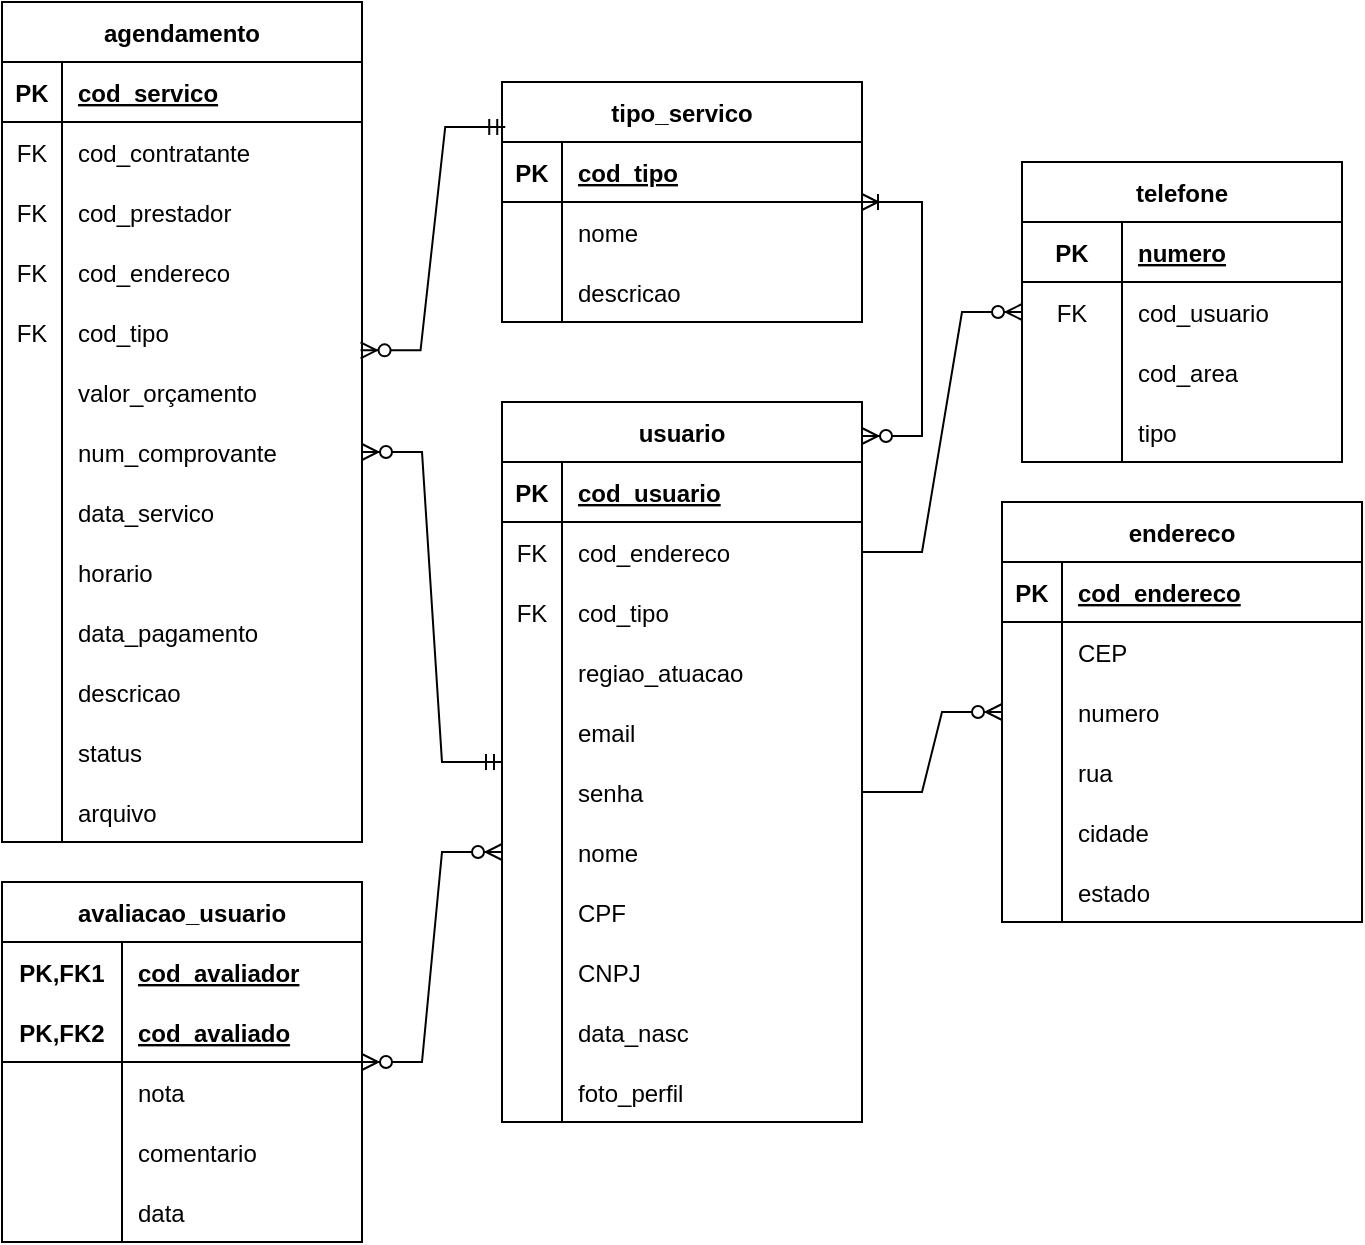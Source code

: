 <mxfile version="18.0.0" type="device"><diagram id="b1sKheOsUd1lOZ2wM0m6" name="Page-1"><mxGraphModel dx="1381" dy="756" grid="1" gridSize="10" guides="1" tooltips="1" connect="1" arrows="1" fold="1" page="1" pageScale="1" pageWidth="827" pageHeight="1169" math="0" shadow="0"><root><mxCell id="0"/><mxCell id="1" parent="0"/><mxCell id="pniWSD-3qMrDyCypkLPD-97" value="usuario" style="shape=table;startSize=30;container=1;collapsible=1;childLayout=tableLayout;fixedRows=1;rowLines=0;fontStyle=1;align=center;resizeLast=1;" parent="1" vertex="1"><mxGeometry x="290" y="280" width="180" height="360" as="geometry"/></mxCell><mxCell id="pniWSD-3qMrDyCypkLPD-98" value="" style="shape=tableRow;horizontal=0;startSize=0;swimlaneHead=0;swimlaneBody=0;fillColor=none;collapsible=0;dropTarget=0;points=[[0,0.5],[1,0.5]];portConstraint=eastwest;top=0;left=0;right=0;bottom=1;" parent="pniWSD-3qMrDyCypkLPD-97" vertex="1"><mxGeometry y="30" width="180" height="30" as="geometry"/></mxCell><mxCell id="pniWSD-3qMrDyCypkLPD-99" value="PK" style="shape=partialRectangle;connectable=0;fillColor=none;top=0;left=0;bottom=0;right=0;fontStyle=1;overflow=hidden;" parent="pniWSD-3qMrDyCypkLPD-98" vertex="1"><mxGeometry width="30" height="30" as="geometry"><mxRectangle width="30" height="30" as="alternateBounds"/></mxGeometry></mxCell><mxCell id="pniWSD-3qMrDyCypkLPD-100" value="cod_usuario" style="shape=partialRectangle;connectable=0;fillColor=none;top=0;left=0;bottom=0;right=0;align=left;spacingLeft=6;fontStyle=5;overflow=hidden;" parent="pniWSD-3qMrDyCypkLPD-98" vertex="1"><mxGeometry x="30" width="150" height="30" as="geometry"><mxRectangle width="150" height="30" as="alternateBounds"/></mxGeometry></mxCell><mxCell id="-JTJqXgcD60b8W5LfD1--35" value="" style="shape=tableRow;horizontal=0;startSize=0;swimlaneHead=0;swimlaneBody=0;fillColor=none;collapsible=0;dropTarget=0;points=[[0,0.5],[1,0.5]];portConstraint=eastwest;top=0;left=0;right=0;bottom=0;" parent="pniWSD-3qMrDyCypkLPD-97" vertex="1"><mxGeometry y="60" width="180" height="30" as="geometry"/></mxCell><mxCell id="-JTJqXgcD60b8W5LfD1--36" value="FK" style="shape=partialRectangle;connectable=0;fillColor=none;top=0;left=0;bottom=0;right=0;editable=1;overflow=hidden;" parent="-JTJqXgcD60b8W5LfD1--35" vertex="1"><mxGeometry width="30" height="30" as="geometry"><mxRectangle width="30" height="30" as="alternateBounds"/></mxGeometry></mxCell><mxCell id="-JTJqXgcD60b8W5LfD1--37" value="cod_endereco" style="shape=partialRectangle;connectable=0;fillColor=none;top=0;left=0;bottom=0;right=0;align=left;spacingLeft=6;overflow=hidden;" parent="-JTJqXgcD60b8W5LfD1--35" vertex="1"><mxGeometry x="30" width="150" height="30" as="geometry"><mxRectangle width="150" height="30" as="alternateBounds"/></mxGeometry></mxCell><mxCell id="IehGaFI98dNFQbprOIty-49" value="" style="shape=tableRow;horizontal=0;startSize=0;swimlaneHead=0;swimlaneBody=0;fillColor=none;collapsible=0;dropTarget=0;points=[[0,0.5],[1,0.5]];portConstraint=eastwest;top=0;left=0;right=0;bottom=0;" parent="pniWSD-3qMrDyCypkLPD-97" vertex="1"><mxGeometry y="90" width="180" height="30" as="geometry"/></mxCell><mxCell id="IehGaFI98dNFQbprOIty-50" value="FK" style="shape=partialRectangle;connectable=0;fillColor=none;top=0;left=0;bottom=0;right=0;editable=1;overflow=hidden;" parent="IehGaFI98dNFQbprOIty-49" vertex="1"><mxGeometry width="30" height="30" as="geometry"><mxRectangle width="30" height="30" as="alternateBounds"/></mxGeometry></mxCell><mxCell id="IehGaFI98dNFQbprOIty-51" value="cod_tipo" style="shape=partialRectangle;connectable=0;fillColor=none;top=0;left=0;bottom=0;right=0;align=left;spacingLeft=6;overflow=hidden;" parent="IehGaFI98dNFQbprOIty-49" vertex="1"><mxGeometry x="30" width="150" height="30" as="geometry"><mxRectangle width="150" height="30" as="alternateBounds"/></mxGeometry></mxCell><mxCell id="pniWSD-3qMrDyCypkLPD-101" value="" style="shape=tableRow;horizontal=0;startSize=0;swimlaneHead=0;swimlaneBody=0;fillColor=none;collapsible=0;dropTarget=0;points=[[0,0.5],[1,0.5]];portConstraint=eastwest;top=0;left=0;right=0;bottom=0;" parent="pniWSD-3qMrDyCypkLPD-97" vertex="1"><mxGeometry y="120" width="180" height="30" as="geometry"/></mxCell><mxCell id="pniWSD-3qMrDyCypkLPD-102" value="" style="shape=partialRectangle;connectable=0;fillColor=none;top=0;left=0;bottom=0;right=0;editable=1;overflow=hidden;" parent="pniWSD-3qMrDyCypkLPD-101" vertex="1"><mxGeometry width="30" height="30" as="geometry"><mxRectangle width="30" height="30" as="alternateBounds"/></mxGeometry></mxCell><mxCell id="pniWSD-3qMrDyCypkLPD-103" value="regiao_atuacao" style="shape=partialRectangle;connectable=0;fillColor=none;top=0;left=0;bottom=0;right=0;align=left;spacingLeft=6;overflow=hidden;" parent="pniWSD-3qMrDyCypkLPD-101" vertex="1"><mxGeometry x="30" width="150" height="30" as="geometry"><mxRectangle width="150" height="30" as="alternateBounds"/></mxGeometry></mxCell><mxCell id="pniWSD-3qMrDyCypkLPD-104" value="" style="shape=tableRow;horizontal=0;startSize=0;swimlaneHead=0;swimlaneBody=0;fillColor=none;collapsible=0;dropTarget=0;points=[[0,0.5],[1,0.5]];portConstraint=eastwest;top=0;left=0;right=0;bottom=0;" parent="pniWSD-3qMrDyCypkLPD-97" vertex="1"><mxGeometry y="150" width="180" height="30" as="geometry"/></mxCell><mxCell id="pniWSD-3qMrDyCypkLPD-105" value="" style="shape=partialRectangle;connectable=0;fillColor=none;top=0;left=0;bottom=0;right=0;editable=1;overflow=hidden;" parent="pniWSD-3qMrDyCypkLPD-104" vertex="1"><mxGeometry width="30" height="30" as="geometry"><mxRectangle width="30" height="30" as="alternateBounds"/></mxGeometry></mxCell><mxCell id="pniWSD-3qMrDyCypkLPD-106" value="email" style="shape=partialRectangle;connectable=0;fillColor=none;top=0;left=0;bottom=0;right=0;align=left;spacingLeft=6;overflow=hidden;" parent="pniWSD-3qMrDyCypkLPD-104" vertex="1"><mxGeometry x="30" width="150" height="30" as="geometry"><mxRectangle width="150" height="30" as="alternateBounds"/></mxGeometry></mxCell><mxCell id="pniWSD-3qMrDyCypkLPD-107" value="" style="shape=tableRow;horizontal=0;startSize=0;swimlaneHead=0;swimlaneBody=0;fillColor=none;collapsible=0;dropTarget=0;points=[[0,0.5],[1,0.5]];portConstraint=eastwest;top=0;left=0;right=0;bottom=0;" parent="pniWSD-3qMrDyCypkLPD-97" vertex="1"><mxGeometry y="180" width="180" height="30" as="geometry"/></mxCell><mxCell id="pniWSD-3qMrDyCypkLPD-108" value="" style="shape=partialRectangle;connectable=0;fillColor=none;top=0;left=0;bottom=0;right=0;editable=1;overflow=hidden;" parent="pniWSD-3qMrDyCypkLPD-107" vertex="1"><mxGeometry width="30" height="30" as="geometry"><mxRectangle width="30" height="30" as="alternateBounds"/></mxGeometry></mxCell><mxCell id="pniWSD-3qMrDyCypkLPD-109" value="senha" style="shape=partialRectangle;connectable=0;fillColor=none;top=0;left=0;bottom=0;right=0;align=left;spacingLeft=6;overflow=hidden;" parent="pniWSD-3qMrDyCypkLPD-107" vertex="1"><mxGeometry x="30" width="150" height="30" as="geometry"><mxRectangle width="150" height="30" as="alternateBounds"/></mxGeometry></mxCell><mxCell id="-JTJqXgcD60b8W5LfD1--13" value="" style="shape=tableRow;horizontal=0;startSize=0;swimlaneHead=0;swimlaneBody=0;fillColor=none;collapsible=0;dropTarget=0;points=[[0,0.5],[1,0.5]];portConstraint=eastwest;top=0;left=0;right=0;bottom=0;" parent="pniWSD-3qMrDyCypkLPD-97" vertex="1"><mxGeometry y="210" width="180" height="30" as="geometry"/></mxCell><mxCell id="-JTJqXgcD60b8W5LfD1--14" value="" style="shape=partialRectangle;connectable=0;fillColor=none;top=0;left=0;bottom=0;right=0;editable=1;overflow=hidden;" parent="-JTJqXgcD60b8W5LfD1--13" vertex="1"><mxGeometry width="30" height="30" as="geometry"><mxRectangle width="30" height="30" as="alternateBounds"/></mxGeometry></mxCell><mxCell id="-JTJqXgcD60b8W5LfD1--15" value="nome" style="shape=partialRectangle;connectable=0;fillColor=none;top=0;left=0;bottom=0;right=0;align=left;spacingLeft=6;overflow=hidden;" parent="-JTJqXgcD60b8W5LfD1--13" vertex="1"><mxGeometry x="30" width="150" height="30" as="geometry"><mxRectangle width="150" height="30" as="alternateBounds"/></mxGeometry></mxCell><mxCell id="-JTJqXgcD60b8W5LfD1--76" value="" style="shape=tableRow;horizontal=0;startSize=0;swimlaneHead=0;swimlaneBody=0;fillColor=none;collapsible=0;dropTarget=0;points=[[0,0.5],[1,0.5]];portConstraint=eastwest;top=0;left=0;right=0;bottom=0;" parent="pniWSD-3qMrDyCypkLPD-97" vertex="1"><mxGeometry y="240" width="180" height="30" as="geometry"/></mxCell><mxCell id="-JTJqXgcD60b8W5LfD1--77" value="" style="shape=partialRectangle;connectable=0;fillColor=none;top=0;left=0;bottom=0;right=0;editable=1;overflow=hidden;" parent="-JTJqXgcD60b8W5LfD1--76" vertex="1"><mxGeometry width="30" height="30" as="geometry"><mxRectangle width="30" height="30" as="alternateBounds"/></mxGeometry></mxCell><mxCell id="-JTJqXgcD60b8W5LfD1--78" value="CPF" style="shape=partialRectangle;connectable=0;fillColor=none;top=0;left=0;bottom=0;right=0;align=left;spacingLeft=6;overflow=hidden;" parent="-JTJqXgcD60b8W5LfD1--76" vertex="1"><mxGeometry x="30" width="150" height="30" as="geometry"><mxRectangle width="150" height="30" as="alternateBounds"/></mxGeometry></mxCell><mxCell id="-JTJqXgcD60b8W5LfD1--79" value="" style="shape=tableRow;horizontal=0;startSize=0;swimlaneHead=0;swimlaneBody=0;fillColor=none;collapsible=0;dropTarget=0;points=[[0,0.5],[1,0.5]];portConstraint=eastwest;top=0;left=0;right=0;bottom=0;" parent="pniWSD-3qMrDyCypkLPD-97" vertex="1"><mxGeometry y="270" width="180" height="30" as="geometry"/></mxCell><mxCell id="-JTJqXgcD60b8W5LfD1--80" value="" style="shape=partialRectangle;connectable=0;fillColor=none;top=0;left=0;bottom=0;right=0;editable=1;overflow=hidden;" parent="-JTJqXgcD60b8W5LfD1--79" vertex="1"><mxGeometry width="30" height="30" as="geometry"><mxRectangle width="30" height="30" as="alternateBounds"/></mxGeometry></mxCell><mxCell id="-JTJqXgcD60b8W5LfD1--81" value="CNPJ" style="shape=partialRectangle;connectable=0;fillColor=none;top=0;left=0;bottom=0;right=0;align=left;spacingLeft=6;overflow=hidden;" parent="-JTJqXgcD60b8W5LfD1--79" vertex="1"><mxGeometry x="30" width="150" height="30" as="geometry"><mxRectangle width="150" height="30" as="alternateBounds"/></mxGeometry></mxCell><mxCell id="-JTJqXgcD60b8W5LfD1--82" value="" style="shape=tableRow;horizontal=0;startSize=0;swimlaneHead=0;swimlaneBody=0;fillColor=none;collapsible=0;dropTarget=0;points=[[0,0.5],[1,0.5]];portConstraint=eastwest;top=0;left=0;right=0;bottom=0;" parent="pniWSD-3qMrDyCypkLPD-97" vertex="1"><mxGeometry y="300" width="180" height="30" as="geometry"/></mxCell><mxCell id="-JTJqXgcD60b8W5LfD1--83" value="" style="shape=partialRectangle;connectable=0;fillColor=none;top=0;left=0;bottom=0;right=0;editable=1;overflow=hidden;" parent="-JTJqXgcD60b8W5LfD1--82" vertex="1"><mxGeometry width="30" height="30" as="geometry"><mxRectangle width="30" height="30" as="alternateBounds"/></mxGeometry></mxCell><mxCell id="-JTJqXgcD60b8W5LfD1--84" value="data_nasc" style="shape=partialRectangle;connectable=0;fillColor=none;top=0;left=0;bottom=0;right=0;align=left;spacingLeft=6;overflow=hidden;" parent="-JTJqXgcD60b8W5LfD1--82" vertex="1"><mxGeometry x="30" width="150" height="30" as="geometry"><mxRectangle width="150" height="30" as="alternateBounds"/></mxGeometry></mxCell><mxCell id="y5izGC88ZpotwumgVLhw-1" value="" style="shape=tableRow;horizontal=0;startSize=0;swimlaneHead=0;swimlaneBody=0;fillColor=none;collapsible=0;dropTarget=0;points=[[0,0.5],[1,0.5]];portConstraint=eastwest;top=0;left=0;right=0;bottom=0;" vertex="1" parent="pniWSD-3qMrDyCypkLPD-97"><mxGeometry y="330" width="180" height="30" as="geometry"/></mxCell><mxCell id="y5izGC88ZpotwumgVLhw-2" value="" style="shape=partialRectangle;connectable=0;fillColor=none;top=0;left=0;bottom=0;right=0;editable=1;overflow=hidden;" vertex="1" parent="y5izGC88ZpotwumgVLhw-1"><mxGeometry width="30" height="30" as="geometry"><mxRectangle width="30" height="30" as="alternateBounds"/></mxGeometry></mxCell><mxCell id="y5izGC88ZpotwumgVLhw-3" value="foto_perfil" style="shape=partialRectangle;connectable=0;fillColor=none;top=0;left=0;bottom=0;right=0;align=left;spacingLeft=6;overflow=hidden;" vertex="1" parent="y5izGC88ZpotwumgVLhw-1"><mxGeometry x="30" width="150" height="30" as="geometry"><mxRectangle width="150" height="30" as="alternateBounds"/></mxGeometry></mxCell><mxCell id="pniWSD-3qMrDyCypkLPD-111" value="endereco" style="shape=table;startSize=30;container=1;collapsible=1;childLayout=tableLayout;fixedRows=1;rowLines=0;fontStyle=1;align=center;resizeLast=1;" parent="1" vertex="1"><mxGeometry x="540" y="330" width="180" height="210" as="geometry"><mxRectangle x="280" y="160" width="130" height="30" as="alternateBounds"/></mxGeometry></mxCell><mxCell id="pniWSD-3qMrDyCypkLPD-112" value="" style="shape=tableRow;horizontal=0;startSize=0;swimlaneHead=0;swimlaneBody=0;fillColor=none;collapsible=0;dropTarget=0;points=[[0,0.5],[1,0.5]];portConstraint=eastwest;top=0;left=0;right=0;bottom=1;" parent="pniWSD-3qMrDyCypkLPD-111" vertex="1"><mxGeometry y="30" width="180" height="30" as="geometry"/></mxCell><mxCell id="pniWSD-3qMrDyCypkLPD-113" value="PK" style="shape=partialRectangle;connectable=0;fillColor=none;top=0;left=0;bottom=0;right=0;fontStyle=1;overflow=hidden;" parent="pniWSD-3qMrDyCypkLPD-112" vertex="1"><mxGeometry width="30" height="30" as="geometry"><mxRectangle width="30" height="30" as="alternateBounds"/></mxGeometry></mxCell><mxCell id="pniWSD-3qMrDyCypkLPD-114" value="cod_endereco" style="shape=partialRectangle;connectable=0;fillColor=none;top=0;left=0;bottom=0;right=0;align=left;spacingLeft=6;fontStyle=5;overflow=hidden;" parent="pniWSD-3qMrDyCypkLPD-112" vertex="1"><mxGeometry x="30" width="150" height="30" as="geometry"><mxRectangle width="150" height="30" as="alternateBounds"/></mxGeometry></mxCell><mxCell id="pniWSD-3qMrDyCypkLPD-115" value="" style="shape=tableRow;horizontal=0;startSize=0;swimlaneHead=0;swimlaneBody=0;fillColor=none;collapsible=0;dropTarget=0;points=[[0,0.5],[1,0.5]];portConstraint=eastwest;top=0;left=0;right=0;bottom=0;" parent="pniWSD-3qMrDyCypkLPD-111" vertex="1"><mxGeometry y="60" width="180" height="30" as="geometry"/></mxCell><mxCell id="pniWSD-3qMrDyCypkLPD-116" value="" style="shape=partialRectangle;connectable=0;fillColor=none;top=0;left=0;bottom=0;right=0;editable=1;overflow=hidden;" parent="pniWSD-3qMrDyCypkLPD-115" vertex="1"><mxGeometry width="30" height="30" as="geometry"><mxRectangle width="30" height="30" as="alternateBounds"/></mxGeometry></mxCell><mxCell id="pniWSD-3qMrDyCypkLPD-117" value="CEP" style="shape=partialRectangle;connectable=0;fillColor=none;top=0;left=0;bottom=0;right=0;align=left;spacingLeft=6;overflow=hidden;" parent="pniWSD-3qMrDyCypkLPD-115" vertex="1"><mxGeometry x="30" width="150" height="30" as="geometry"><mxRectangle width="150" height="30" as="alternateBounds"/></mxGeometry></mxCell><mxCell id="pniWSD-3qMrDyCypkLPD-118" value="" style="shape=tableRow;horizontal=0;startSize=0;swimlaneHead=0;swimlaneBody=0;fillColor=none;collapsible=0;dropTarget=0;points=[[0,0.5],[1,0.5]];portConstraint=eastwest;top=0;left=0;right=0;bottom=0;" parent="pniWSD-3qMrDyCypkLPD-111" vertex="1"><mxGeometry y="90" width="180" height="30" as="geometry"/></mxCell><mxCell id="pniWSD-3qMrDyCypkLPD-119" value="" style="shape=partialRectangle;connectable=0;fillColor=none;top=0;left=0;bottom=0;right=0;editable=1;overflow=hidden;" parent="pniWSD-3qMrDyCypkLPD-118" vertex="1"><mxGeometry width="30" height="30" as="geometry"><mxRectangle width="30" height="30" as="alternateBounds"/></mxGeometry></mxCell><mxCell id="pniWSD-3qMrDyCypkLPD-120" value="numero" style="shape=partialRectangle;connectable=0;fillColor=none;top=0;left=0;bottom=0;right=0;align=left;spacingLeft=6;overflow=hidden;" parent="pniWSD-3qMrDyCypkLPD-118" vertex="1"><mxGeometry x="30" width="150" height="30" as="geometry"><mxRectangle width="150" height="30" as="alternateBounds"/></mxGeometry></mxCell><mxCell id="pniWSD-3qMrDyCypkLPD-121" value="" style="shape=tableRow;horizontal=0;startSize=0;swimlaneHead=0;swimlaneBody=0;fillColor=none;collapsible=0;dropTarget=0;points=[[0,0.5],[1,0.5]];portConstraint=eastwest;top=0;left=0;right=0;bottom=0;" parent="pniWSD-3qMrDyCypkLPD-111" vertex="1"><mxGeometry y="120" width="180" height="30" as="geometry"/></mxCell><mxCell id="pniWSD-3qMrDyCypkLPD-122" value="" style="shape=partialRectangle;connectable=0;fillColor=none;top=0;left=0;bottom=0;right=0;editable=1;overflow=hidden;" parent="pniWSD-3qMrDyCypkLPD-121" vertex="1"><mxGeometry width="30" height="30" as="geometry"><mxRectangle width="30" height="30" as="alternateBounds"/></mxGeometry></mxCell><mxCell id="pniWSD-3qMrDyCypkLPD-123" value="rua" style="shape=partialRectangle;connectable=0;fillColor=none;top=0;left=0;bottom=0;right=0;align=left;spacingLeft=6;overflow=hidden;" parent="pniWSD-3qMrDyCypkLPD-121" vertex="1"><mxGeometry x="30" width="150" height="30" as="geometry"><mxRectangle width="150" height="30" as="alternateBounds"/></mxGeometry></mxCell><mxCell id="pniWSD-3qMrDyCypkLPD-124" value="" style="shape=tableRow;horizontal=0;startSize=0;swimlaneHead=0;swimlaneBody=0;fillColor=none;collapsible=0;dropTarget=0;points=[[0,0.5],[1,0.5]];portConstraint=eastwest;top=0;left=0;right=0;bottom=0;" parent="pniWSD-3qMrDyCypkLPD-111" vertex="1"><mxGeometry y="150" width="180" height="30" as="geometry"/></mxCell><mxCell id="pniWSD-3qMrDyCypkLPD-125" value="" style="shape=partialRectangle;connectable=0;fillColor=none;top=0;left=0;bottom=0;right=0;editable=1;overflow=hidden;" parent="pniWSD-3qMrDyCypkLPD-124" vertex="1"><mxGeometry width="30" height="30" as="geometry"><mxRectangle width="30" height="30" as="alternateBounds"/></mxGeometry></mxCell><mxCell id="pniWSD-3qMrDyCypkLPD-126" value="cidade" style="shape=partialRectangle;connectable=0;fillColor=none;top=0;left=0;bottom=0;right=0;align=left;spacingLeft=6;overflow=hidden;" parent="pniWSD-3qMrDyCypkLPD-124" vertex="1"><mxGeometry x="30" width="150" height="30" as="geometry"><mxRectangle width="150" height="30" as="alternateBounds"/></mxGeometry></mxCell><mxCell id="pniWSD-3qMrDyCypkLPD-127" value="" style="shape=tableRow;horizontal=0;startSize=0;swimlaneHead=0;swimlaneBody=0;fillColor=none;collapsible=0;dropTarget=0;points=[[0,0.5],[1,0.5]];portConstraint=eastwest;top=0;left=0;right=0;bottom=0;" parent="pniWSD-3qMrDyCypkLPD-111" vertex="1"><mxGeometry y="180" width="180" height="30" as="geometry"/></mxCell><mxCell id="pniWSD-3qMrDyCypkLPD-128" value="" style="shape=partialRectangle;connectable=0;fillColor=none;top=0;left=0;bottom=0;right=0;editable=1;overflow=hidden;" parent="pniWSD-3qMrDyCypkLPD-127" vertex="1"><mxGeometry width="30" height="30" as="geometry"><mxRectangle width="30" height="30" as="alternateBounds"/></mxGeometry></mxCell><mxCell id="pniWSD-3qMrDyCypkLPD-129" value="estado" style="shape=partialRectangle;connectable=0;fillColor=none;top=0;left=0;bottom=0;right=0;align=left;spacingLeft=6;overflow=hidden;" parent="pniWSD-3qMrDyCypkLPD-127" vertex="1"><mxGeometry x="30" width="150" height="30" as="geometry"><mxRectangle width="150" height="30" as="alternateBounds"/></mxGeometry></mxCell><mxCell id="pniWSD-3qMrDyCypkLPD-130" value="telefone" style="shape=table;startSize=30;container=1;collapsible=1;childLayout=tableLayout;fixedRows=1;rowLines=0;fontStyle=1;align=center;resizeLast=1;" parent="1" vertex="1"><mxGeometry x="550" y="160" width="160" height="150" as="geometry"/></mxCell><mxCell id="pniWSD-3qMrDyCypkLPD-131" value="" style="shape=tableRow;horizontal=0;startSize=0;swimlaneHead=0;swimlaneBody=0;fillColor=none;collapsible=0;dropTarget=0;points=[[0,0.5],[1,0.5]];portConstraint=eastwest;top=0;left=0;right=0;bottom=1;" parent="pniWSD-3qMrDyCypkLPD-130" vertex="1"><mxGeometry y="30" width="160" height="30" as="geometry"/></mxCell><mxCell id="pniWSD-3qMrDyCypkLPD-132" value="PK" style="shape=partialRectangle;connectable=0;fillColor=none;top=0;left=0;bottom=0;right=0;fontStyle=1;overflow=hidden;" parent="pniWSD-3qMrDyCypkLPD-131" vertex="1"><mxGeometry width="50" height="30" as="geometry"><mxRectangle width="50" height="30" as="alternateBounds"/></mxGeometry></mxCell><mxCell id="pniWSD-3qMrDyCypkLPD-133" value="numero" style="shape=partialRectangle;connectable=0;fillColor=none;top=0;left=0;bottom=0;right=0;align=left;spacingLeft=6;fontStyle=5;overflow=hidden;" parent="pniWSD-3qMrDyCypkLPD-131" vertex="1"><mxGeometry x="50" width="110" height="30" as="geometry"><mxRectangle width="110" height="30" as="alternateBounds"/></mxGeometry></mxCell><mxCell id="pniWSD-3qMrDyCypkLPD-134" value="" style="shape=tableRow;horizontal=0;startSize=0;swimlaneHead=0;swimlaneBody=0;fillColor=none;collapsible=0;dropTarget=0;points=[[0,0.5],[1,0.5]];portConstraint=eastwest;top=0;left=0;right=0;bottom=0;" parent="pniWSD-3qMrDyCypkLPD-130" vertex="1"><mxGeometry y="60" width="160" height="30" as="geometry"/></mxCell><mxCell id="pniWSD-3qMrDyCypkLPD-135" value="FK" style="shape=partialRectangle;connectable=0;fillColor=none;top=0;left=0;bottom=0;right=0;editable=1;overflow=hidden;" parent="pniWSD-3qMrDyCypkLPD-134" vertex="1"><mxGeometry width="50" height="30" as="geometry"><mxRectangle width="50" height="30" as="alternateBounds"/></mxGeometry></mxCell><mxCell id="pniWSD-3qMrDyCypkLPD-136" value="cod_usuario" style="shape=partialRectangle;connectable=0;fillColor=none;top=0;left=0;bottom=0;right=0;align=left;spacingLeft=6;overflow=hidden;" parent="pniWSD-3qMrDyCypkLPD-134" vertex="1"><mxGeometry x="50" width="110" height="30" as="geometry"><mxRectangle width="110" height="30" as="alternateBounds"/></mxGeometry></mxCell><mxCell id="pniWSD-3qMrDyCypkLPD-137" value="" style="shape=tableRow;horizontal=0;startSize=0;swimlaneHead=0;swimlaneBody=0;fillColor=none;collapsible=0;dropTarget=0;points=[[0,0.5],[1,0.5]];portConstraint=eastwest;top=0;left=0;right=0;bottom=0;" parent="pniWSD-3qMrDyCypkLPD-130" vertex="1"><mxGeometry y="90" width="160" height="30" as="geometry"/></mxCell><mxCell id="pniWSD-3qMrDyCypkLPD-138" value="" style="shape=partialRectangle;connectable=0;fillColor=none;top=0;left=0;bottom=0;right=0;editable=1;overflow=hidden;" parent="pniWSD-3qMrDyCypkLPD-137" vertex="1"><mxGeometry width="50" height="30" as="geometry"><mxRectangle width="50" height="30" as="alternateBounds"/></mxGeometry></mxCell><mxCell id="pniWSD-3qMrDyCypkLPD-139" value="cod_area" style="shape=partialRectangle;connectable=0;fillColor=none;top=0;left=0;bottom=0;right=0;align=left;spacingLeft=6;overflow=hidden;" parent="pniWSD-3qMrDyCypkLPD-137" vertex="1"><mxGeometry x="50" width="110" height="30" as="geometry"><mxRectangle width="110" height="30" as="alternateBounds"/></mxGeometry></mxCell><mxCell id="-JTJqXgcD60b8W5LfD1--29" value="" style="shape=tableRow;horizontal=0;startSize=0;swimlaneHead=0;swimlaneBody=0;fillColor=none;collapsible=0;dropTarget=0;points=[[0,0.5],[1,0.5]];portConstraint=eastwest;top=0;left=0;right=0;bottom=0;" parent="pniWSD-3qMrDyCypkLPD-130" vertex="1"><mxGeometry y="120" width="160" height="30" as="geometry"/></mxCell><mxCell id="-JTJqXgcD60b8W5LfD1--30" value="" style="shape=partialRectangle;connectable=0;fillColor=none;top=0;left=0;bottom=0;right=0;editable=1;overflow=hidden;" parent="-JTJqXgcD60b8W5LfD1--29" vertex="1"><mxGeometry width="50" height="30" as="geometry"><mxRectangle width="50" height="30" as="alternateBounds"/></mxGeometry></mxCell><mxCell id="-JTJqXgcD60b8W5LfD1--31" value="tipo" style="shape=partialRectangle;connectable=0;fillColor=none;top=0;left=0;bottom=0;right=0;align=left;spacingLeft=6;overflow=hidden;" parent="-JTJqXgcD60b8W5LfD1--29" vertex="1"><mxGeometry x="50" width="110" height="30" as="geometry"><mxRectangle width="110" height="30" as="alternateBounds"/></mxGeometry></mxCell><mxCell id="gnLct24lzlntce670p8B-13" value="" style="edgeStyle=entityRelationEdgeStyle;fontSize=12;html=1;endArrow=ERzeroToMany;endFill=1;rounded=0;" parent="1" source="pniWSD-3qMrDyCypkLPD-107" target="pniWSD-3qMrDyCypkLPD-111" edge="1"><mxGeometry width="100" height="100" relative="1" as="geometry"><mxPoint x="450" y="410" as="sourcePoint"/><mxPoint x="550" y="310" as="targetPoint"/></mxGeometry></mxCell><mxCell id="gnLct24lzlntce670p8B-14" value="" style="edgeStyle=entityRelationEdgeStyle;fontSize=12;html=1;endArrow=ERzeroToMany;endFill=1;rounded=0;exitX=1;exitY=0.5;exitDx=0;exitDy=0;" parent="1" target="pniWSD-3qMrDyCypkLPD-130" edge="1"><mxGeometry width="100" height="100" relative="1" as="geometry"><mxPoint x="470" y="355" as="sourcePoint"/><mxPoint x="550" y="310" as="targetPoint"/></mxGeometry></mxCell><mxCell id="-JTJqXgcD60b8W5LfD1--57" value="" style="edgeStyle=entityRelationEdgeStyle;fontSize=12;html=1;endArrow=ERzeroToMany;endFill=1;startArrow=ERzeroToMany;rounded=0;" parent="1" source="IehGaFI98dNFQbprOIty-14" target="-JTJqXgcD60b8W5LfD1--13" edge="1"><mxGeometry width="100" height="100" relative="1" as="geometry"><mxPoint x="310" y="450" as="sourcePoint"/><mxPoint x="410" y="350" as="targetPoint"/></mxGeometry></mxCell><mxCell id="pniWSD-3qMrDyCypkLPD-66" value="agendamento" style="shape=table;startSize=30;container=1;collapsible=1;childLayout=tableLayout;fixedRows=1;rowLines=0;fontStyle=1;align=center;resizeLast=1;" parent="1" vertex="1"><mxGeometry x="40" y="80" width="180" height="420" as="geometry"/></mxCell><mxCell id="pniWSD-3qMrDyCypkLPD-67" value="" style="shape=tableRow;horizontal=0;startSize=0;swimlaneHead=0;swimlaneBody=0;fillColor=none;collapsible=0;dropTarget=0;points=[[0,0.5],[1,0.5]];portConstraint=eastwest;top=0;left=0;right=0;bottom=1;" parent="pniWSD-3qMrDyCypkLPD-66" vertex="1"><mxGeometry y="30" width="180" height="30" as="geometry"/></mxCell><mxCell id="pniWSD-3qMrDyCypkLPD-68" value="PK" style="shape=partialRectangle;connectable=0;fillColor=none;top=0;left=0;bottom=0;right=0;fontStyle=1;overflow=hidden;" parent="pniWSD-3qMrDyCypkLPD-67" vertex="1"><mxGeometry width="30" height="30" as="geometry"><mxRectangle width="30" height="30" as="alternateBounds"/></mxGeometry></mxCell><mxCell id="pniWSD-3qMrDyCypkLPD-69" value="cod_servico" style="shape=partialRectangle;connectable=0;fillColor=none;top=0;left=0;bottom=0;right=0;align=left;spacingLeft=6;fontStyle=5;overflow=hidden;" parent="pniWSD-3qMrDyCypkLPD-67" vertex="1"><mxGeometry x="30" width="150" height="30" as="geometry"><mxRectangle width="150" height="30" as="alternateBounds"/></mxGeometry></mxCell><mxCell id="pniWSD-3qMrDyCypkLPD-70" value="" style="shape=tableRow;horizontal=0;startSize=0;swimlaneHead=0;swimlaneBody=0;fillColor=none;collapsible=0;dropTarget=0;points=[[0,0.5],[1,0.5]];portConstraint=eastwest;top=0;left=0;right=0;bottom=0;" parent="pniWSD-3qMrDyCypkLPD-66" vertex="1"><mxGeometry y="60" width="180" height="30" as="geometry"/></mxCell><mxCell id="pniWSD-3qMrDyCypkLPD-71" value="FK" style="shape=partialRectangle;connectable=0;fillColor=none;top=0;left=0;bottom=0;right=0;editable=1;overflow=hidden;" parent="pniWSD-3qMrDyCypkLPD-70" vertex="1"><mxGeometry width="30" height="30" as="geometry"><mxRectangle width="30" height="30" as="alternateBounds"/></mxGeometry></mxCell><mxCell id="pniWSD-3qMrDyCypkLPD-72" value="cod_contratante" style="shape=partialRectangle;connectable=0;fillColor=none;top=0;left=0;bottom=0;right=0;align=left;spacingLeft=6;overflow=hidden;" parent="pniWSD-3qMrDyCypkLPD-70" vertex="1"><mxGeometry x="30" width="150" height="30" as="geometry"><mxRectangle width="150" height="30" as="alternateBounds"/></mxGeometry></mxCell><mxCell id="IehGaFI98dNFQbprOIty-30" value="" style="shape=tableRow;horizontal=0;startSize=0;swimlaneHead=0;swimlaneBody=0;fillColor=none;collapsible=0;dropTarget=0;points=[[0,0.5],[1,0.5]];portConstraint=eastwest;top=0;left=0;right=0;bottom=0;" parent="pniWSD-3qMrDyCypkLPD-66" vertex="1"><mxGeometry y="90" width="180" height="30" as="geometry"/></mxCell><mxCell id="IehGaFI98dNFQbprOIty-31" value="FK" style="shape=partialRectangle;connectable=0;fillColor=none;top=0;left=0;bottom=0;right=0;editable=1;overflow=hidden;" parent="IehGaFI98dNFQbprOIty-30" vertex="1"><mxGeometry width="30" height="30" as="geometry"><mxRectangle width="30" height="30" as="alternateBounds"/></mxGeometry></mxCell><mxCell id="IehGaFI98dNFQbprOIty-32" value="cod_prestador" style="shape=partialRectangle;connectable=0;fillColor=none;top=0;left=0;bottom=0;right=0;align=left;spacingLeft=6;overflow=hidden;" parent="IehGaFI98dNFQbprOIty-30" vertex="1"><mxGeometry x="30" width="150" height="30" as="geometry"><mxRectangle width="150" height="30" as="alternateBounds"/></mxGeometry></mxCell><mxCell id="IehGaFI98dNFQbprOIty-33" value="" style="shape=tableRow;horizontal=0;startSize=0;swimlaneHead=0;swimlaneBody=0;fillColor=none;collapsible=0;dropTarget=0;points=[[0,0.5],[1,0.5]];portConstraint=eastwest;top=0;left=0;right=0;bottom=0;" parent="pniWSD-3qMrDyCypkLPD-66" vertex="1"><mxGeometry y="120" width="180" height="30" as="geometry"/></mxCell><mxCell id="IehGaFI98dNFQbprOIty-34" value="FK" style="shape=partialRectangle;connectable=0;fillColor=none;top=0;left=0;bottom=0;right=0;editable=1;overflow=hidden;" parent="IehGaFI98dNFQbprOIty-33" vertex="1"><mxGeometry width="30" height="30" as="geometry"><mxRectangle width="30" height="30" as="alternateBounds"/></mxGeometry></mxCell><mxCell id="IehGaFI98dNFQbprOIty-35" value="cod_endereco" style="shape=partialRectangle;connectable=0;fillColor=none;top=0;left=0;bottom=0;right=0;align=left;spacingLeft=6;overflow=hidden;" parent="IehGaFI98dNFQbprOIty-33" vertex="1"><mxGeometry x="30" width="150" height="30" as="geometry"><mxRectangle width="150" height="30" as="alternateBounds"/></mxGeometry></mxCell><mxCell id="pniWSD-3qMrDyCypkLPD-169" value="" style="shape=tableRow;horizontal=0;startSize=0;swimlaneHead=0;swimlaneBody=0;fillColor=none;collapsible=0;dropTarget=0;points=[[0,0.5],[1,0.5]];portConstraint=eastwest;top=0;left=0;right=0;bottom=0;" parent="pniWSD-3qMrDyCypkLPD-66" vertex="1"><mxGeometry y="150" width="180" height="30" as="geometry"/></mxCell><mxCell id="pniWSD-3qMrDyCypkLPD-170" value="FK" style="shape=partialRectangle;connectable=0;fillColor=none;top=0;left=0;bottom=0;right=0;editable=1;overflow=hidden;" parent="pniWSD-3qMrDyCypkLPD-169" vertex="1"><mxGeometry width="30" height="30" as="geometry"><mxRectangle width="30" height="30" as="alternateBounds"/></mxGeometry></mxCell><mxCell id="pniWSD-3qMrDyCypkLPD-171" value="cod_tipo" style="shape=partialRectangle;connectable=0;fillColor=none;top=0;left=0;bottom=0;right=0;align=left;spacingLeft=6;overflow=hidden;" parent="pniWSD-3qMrDyCypkLPD-169" vertex="1"><mxGeometry x="30" width="150" height="30" as="geometry"><mxRectangle width="150" height="30" as="alternateBounds"/></mxGeometry></mxCell><mxCell id="pniWSD-3qMrDyCypkLPD-73" value="" style="shape=tableRow;horizontal=0;startSize=0;swimlaneHead=0;swimlaneBody=0;fillColor=none;collapsible=0;dropTarget=0;points=[[0,0.5],[1,0.5]];portConstraint=eastwest;top=0;left=0;right=0;bottom=0;" parent="pniWSD-3qMrDyCypkLPD-66" vertex="1"><mxGeometry y="180" width="180" height="30" as="geometry"/></mxCell><mxCell id="pniWSD-3qMrDyCypkLPD-74" value="" style="shape=partialRectangle;connectable=0;fillColor=none;top=0;left=0;bottom=0;right=0;editable=1;overflow=hidden;" parent="pniWSD-3qMrDyCypkLPD-73" vertex="1"><mxGeometry width="30" height="30" as="geometry"><mxRectangle width="30" height="30" as="alternateBounds"/></mxGeometry></mxCell><mxCell id="pniWSD-3qMrDyCypkLPD-75" value="valor_orçamento" style="shape=partialRectangle;connectable=0;fillColor=none;top=0;left=0;bottom=0;right=0;align=left;spacingLeft=6;overflow=hidden;" parent="pniWSD-3qMrDyCypkLPD-73" vertex="1"><mxGeometry x="30" width="150" height="30" as="geometry"><mxRectangle width="150" height="30" as="alternateBounds"/></mxGeometry></mxCell><mxCell id="pniWSD-3qMrDyCypkLPD-76" value="" style="shape=tableRow;horizontal=0;startSize=0;swimlaneHead=0;swimlaneBody=0;fillColor=none;collapsible=0;dropTarget=0;points=[[0,0.5],[1,0.5]];portConstraint=eastwest;top=0;left=0;right=0;bottom=0;" parent="pniWSD-3qMrDyCypkLPD-66" vertex="1"><mxGeometry y="210" width="180" height="30" as="geometry"/></mxCell><mxCell id="pniWSD-3qMrDyCypkLPD-77" value="" style="shape=partialRectangle;connectable=0;fillColor=none;top=0;left=0;bottom=0;right=0;editable=1;overflow=hidden;" parent="pniWSD-3qMrDyCypkLPD-76" vertex="1"><mxGeometry width="30" height="30" as="geometry"><mxRectangle width="30" height="30" as="alternateBounds"/></mxGeometry></mxCell><mxCell id="pniWSD-3qMrDyCypkLPD-78" value="num_comprovante" style="shape=partialRectangle;connectable=0;fillColor=none;top=0;left=0;bottom=0;right=0;align=left;spacingLeft=6;overflow=hidden;" parent="pniWSD-3qMrDyCypkLPD-76" vertex="1"><mxGeometry x="30" width="150" height="30" as="geometry"><mxRectangle width="150" height="30" as="alternateBounds"/></mxGeometry></mxCell><mxCell id="pniWSD-3qMrDyCypkLPD-79" value="" style="shape=tableRow;horizontal=0;startSize=0;swimlaneHead=0;swimlaneBody=0;fillColor=none;collapsible=0;dropTarget=0;points=[[0,0.5],[1,0.5]];portConstraint=eastwest;top=0;left=0;right=0;bottom=0;" parent="pniWSD-3qMrDyCypkLPD-66" vertex="1"><mxGeometry y="240" width="180" height="30" as="geometry"/></mxCell><mxCell id="pniWSD-3qMrDyCypkLPD-80" value="" style="shape=partialRectangle;connectable=0;fillColor=none;top=0;left=0;bottom=0;right=0;editable=1;overflow=hidden;" parent="pniWSD-3qMrDyCypkLPD-79" vertex="1"><mxGeometry width="30" height="30" as="geometry"><mxRectangle width="30" height="30" as="alternateBounds"/></mxGeometry></mxCell><mxCell id="pniWSD-3qMrDyCypkLPD-81" value="data_servico" style="shape=partialRectangle;connectable=0;fillColor=none;top=0;left=0;bottom=0;right=0;align=left;spacingLeft=6;overflow=hidden;" parent="pniWSD-3qMrDyCypkLPD-79" vertex="1"><mxGeometry x="30" width="150" height="30" as="geometry"><mxRectangle width="150" height="30" as="alternateBounds"/></mxGeometry></mxCell><mxCell id="IehGaFI98dNFQbprOIty-4" value="" style="shape=tableRow;horizontal=0;startSize=0;swimlaneHead=0;swimlaneBody=0;fillColor=none;collapsible=0;dropTarget=0;points=[[0,0.5],[1,0.5]];portConstraint=eastwest;top=0;left=0;right=0;bottom=0;" parent="pniWSD-3qMrDyCypkLPD-66" vertex="1"><mxGeometry y="270" width="180" height="30" as="geometry"/></mxCell><mxCell id="IehGaFI98dNFQbprOIty-5" value="" style="shape=partialRectangle;connectable=0;fillColor=none;top=0;left=0;bottom=0;right=0;editable=1;overflow=hidden;" parent="IehGaFI98dNFQbprOIty-4" vertex="1"><mxGeometry width="30" height="30" as="geometry"><mxRectangle width="30" height="30" as="alternateBounds"/></mxGeometry></mxCell><mxCell id="IehGaFI98dNFQbprOIty-6" value="horario" style="shape=partialRectangle;connectable=0;fillColor=none;top=0;left=0;bottom=0;right=0;align=left;spacingLeft=6;overflow=hidden;" parent="IehGaFI98dNFQbprOIty-4" vertex="1"><mxGeometry x="30" width="150" height="30" as="geometry"><mxRectangle width="150" height="30" as="alternateBounds"/></mxGeometry></mxCell><mxCell id="IehGaFI98dNFQbprOIty-7" value="" style="shape=tableRow;horizontal=0;startSize=0;swimlaneHead=0;swimlaneBody=0;fillColor=none;collapsible=0;dropTarget=0;points=[[0,0.5],[1,0.5]];portConstraint=eastwest;top=0;left=0;right=0;bottom=0;" parent="pniWSD-3qMrDyCypkLPD-66" vertex="1"><mxGeometry y="300" width="180" height="30" as="geometry"/></mxCell><mxCell id="IehGaFI98dNFQbprOIty-8" value="" style="shape=partialRectangle;connectable=0;fillColor=none;top=0;left=0;bottom=0;right=0;editable=1;overflow=hidden;" parent="IehGaFI98dNFQbprOIty-7" vertex="1"><mxGeometry width="30" height="30" as="geometry"><mxRectangle width="30" height="30" as="alternateBounds"/></mxGeometry></mxCell><mxCell id="IehGaFI98dNFQbprOIty-9" value="data_pagamento" style="shape=partialRectangle;connectable=0;fillColor=none;top=0;left=0;bottom=0;right=0;align=left;spacingLeft=6;overflow=hidden;" parent="IehGaFI98dNFQbprOIty-7" vertex="1"><mxGeometry x="30" width="150" height="30" as="geometry"><mxRectangle width="150" height="30" as="alternateBounds"/></mxGeometry></mxCell><mxCell id="pniWSD-3qMrDyCypkLPD-172" value="" style="shape=tableRow;horizontal=0;startSize=0;swimlaneHead=0;swimlaneBody=0;fillColor=none;collapsible=0;dropTarget=0;points=[[0,0.5],[1,0.5]];portConstraint=eastwest;top=0;left=0;right=0;bottom=0;" parent="pniWSD-3qMrDyCypkLPD-66" vertex="1"><mxGeometry y="330" width="180" height="30" as="geometry"/></mxCell><mxCell id="pniWSD-3qMrDyCypkLPD-173" value="" style="shape=partialRectangle;connectable=0;fillColor=none;top=0;left=0;bottom=0;right=0;editable=1;overflow=hidden;" parent="pniWSD-3qMrDyCypkLPD-172" vertex="1"><mxGeometry width="30" height="30" as="geometry"><mxRectangle width="30" height="30" as="alternateBounds"/></mxGeometry></mxCell><mxCell id="pniWSD-3qMrDyCypkLPD-174" value="descricao" style="shape=partialRectangle;connectable=0;fillColor=none;top=0;left=0;bottom=0;right=0;align=left;spacingLeft=6;overflow=hidden;" parent="pniWSD-3qMrDyCypkLPD-172" vertex="1"><mxGeometry x="30" width="150" height="30" as="geometry"><mxRectangle width="150" height="30" as="alternateBounds"/></mxGeometry></mxCell><mxCell id="-JTJqXgcD60b8W5LfD1--7" value="" style="shape=tableRow;horizontal=0;startSize=0;swimlaneHead=0;swimlaneBody=0;fillColor=none;collapsible=0;dropTarget=0;points=[[0,0.5],[1,0.5]];portConstraint=eastwest;top=0;left=0;right=0;bottom=0;" parent="pniWSD-3qMrDyCypkLPD-66" vertex="1"><mxGeometry y="360" width="180" height="30" as="geometry"/></mxCell><mxCell id="-JTJqXgcD60b8W5LfD1--8" value="" style="shape=partialRectangle;connectable=0;fillColor=none;top=0;left=0;bottom=0;right=0;editable=1;overflow=hidden;" parent="-JTJqXgcD60b8W5LfD1--7" vertex="1"><mxGeometry width="30" height="30" as="geometry"><mxRectangle width="30" height="30" as="alternateBounds"/></mxGeometry></mxCell><mxCell id="-JTJqXgcD60b8W5LfD1--9" value="status" style="shape=partialRectangle;connectable=0;fillColor=none;top=0;left=0;bottom=0;right=0;align=left;spacingLeft=6;overflow=hidden;" parent="-JTJqXgcD60b8W5LfD1--7" vertex="1"><mxGeometry x="30" width="150" height="30" as="geometry"><mxRectangle width="150" height="30" as="alternateBounds"/></mxGeometry></mxCell><mxCell id="IehGaFI98dNFQbprOIty-1" value="" style="shape=tableRow;horizontal=0;startSize=0;swimlaneHead=0;swimlaneBody=0;fillColor=none;collapsible=0;dropTarget=0;points=[[0,0.5],[1,0.5]];portConstraint=eastwest;top=0;left=0;right=0;bottom=0;" parent="pniWSD-3qMrDyCypkLPD-66" vertex="1"><mxGeometry y="390" width="180" height="30" as="geometry"/></mxCell><mxCell id="IehGaFI98dNFQbprOIty-2" value="" style="shape=partialRectangle;connectable=0;fillColor=none;top=0;left=0;bottom=0;right=0;editable=1;overflow=hidden;" parent="IehGaFI98dNFQbprOIty-1" vertex="1"><mxGeometry width="30" height="30" as="geometry"><mxRectangle width="30" height="30" as="alternateBounds"/></mxGeometry></mxCell><mxCell id="IehGaFI98dNFQbprOIty-3" value="arquivo" style="shape=partialRectangle;connectable=0;fillColor=none;top=0;left=0;bottom=0;right=0;align=left;spacingLeft=6;overflow=hidden;" parent="IehGaFI98dNFQbprOIty-1" vertex="1"><mxGeometry x="30" width="150" height="30" as="geometry"><mxRectangle width="150" height="30" as="alternateBounds"/></mxGeometry></mxCell><mxCell id="IehGaFI98dNFQbprOIty-14" value="avaliacao_usuario" style="shape=table;startSize=30;container=1;collapsible=1;childLayout=tableLayout;fixedRows=1;rowLines=0;fontStyle=1;align=center;resizeLast=1;" parent="1" vertex="1"><mxGeometry x="40" y="520" width="180" height="180" as="geometry"/></mxCell><mxCell id="IehGaFI98dNFQbprOIty-15" value="" style="shape=tableRow;horizontal=0;startSize=0;swimlaneHead=0;swimlaneBody=0;fillColor=none;collapsible=0;dropTarget=0;points=[[0,0.5],[1,0.5]];portConstraint=eastwest;top=0;left=0;right=0;bottom=0;" parent="IehGaFI98dNFQbprOIty-14" vertex="1"><mxGeometry y="30" width="180" height="30" as="geometry"/></mxCell><mxCell id="IehGaFI98dNFQbprOIty-16" value="PK,FK1" style="shape=partialRectangle;connectable=0;fillColor=none;top=0;left=0;bottom=0;right=0;fontStyle=1;overflow=hidden;" parent="IehGaFI98dNFQbprOIty-15" vertex="1"><mxGeometry width="60" height="30" as="geometry"><mxRectangle width="60" height="30" as="alternateBounds"/></mxGeometry></mxCell><mxCell id="IehGaFI98dNFQbprOIty-17" value="cod_avaliador" style="shape=partialRectangle;connectable=0;fillColor=none;top=0;left=0;bottom=0;right=0;align=left;spacingLeft=6;fontStyle=5;overflow=hidden;" parent="IehGaFI98dNFQbprOIty-15" vertex="1"><mxGeometry x="60" width="120" height="30" as="geometry"><mxRectangle width="120" height="30" as="alternateBounds"/></mxGeometry></mxCell><mxCell id="IehGaFI98dNFQbprOIty-18" value="" style="shape=tableRow;horizontal=0;startSize=0;swimlaneHead=0;swimlaneBody=0;fillColor=none;collapsible=0;dropTarget=0;points=[[0,0.5],[1,0.5]];portConstraint=eastwest;top=0;left=0;right=0;bottom=1;" parent="IehGaFI98dNFQbprOIty-14" vertex="1"><mxGeometry y="60" width="180" height="30" as="geometry"/></mxCell><mxCell id="IehGaFI98dNFQbprOIty-19" value="PK,FK2" style="shape=partialRectangle;connectable=0;fillColor=none;top=0;left=0;bottom=0;right=0;fontStyle=1;overflow=hidden;" parent="IehGaFI98dNFQbprOIty-18" vertex="1"><mxGeometry width="60" height="30" as="geometry"><mxRectangle width="60" height="30" as="alternateBounds"/></mxGeometry></mxCell><mxCell id="IehGaFI98dNFQbprOIty-20" value="cod_avaliado" style="shape=partialRectangle;connectable=0;fillColor=none;top=0;left=0;bottom=0;right=0;align=left;spacingLeft=6;fontStyle=5;overflow=hidden;" parent="IehGaFI98dNFQbprOIty-18" vertex="1"><mxGeometry x="60" width="120" height="30" as="geometry"><mxRectangle width="120" height="30" as="alternateBounds"/></mxGeometry></mxCell><mxCell id="IehGaFI98dNFQbprOIty-21" value="" style="shape=tableRow;horizontal=0;startSize=0;swimlaneHead=0;swimlaneBody=0;fillColor=none;collapsible=0;dropTarget=0;points=[[0,0.5],[1,0.5]];portConstraint=eastwest;top=0;left=0;right=0;bottom=0;" parent="IehGaFI98dNFQbprOIty-14" vertex="1"><mxGeometry y="90" width="180" height="30" as="geometry"/></mxCell><mxCell id="IehGaFI98dNFQbprOIty-22" value="" style="shape=partialRectangle;connectable=0;fillColor=none;top=0;left=0;bottom=0;right=0;editable=1;overflow=hidden;" parent="IehGaFI98dNFQbprOIty-21" vertex="1"><mxGeometry width="60" height="30" as="geometry"><mxRectangle width="60" height="30" as="alternateBounds"/></mxGeometry></mxCell><mxCell id="IehGaFI98dNFQbprOIty-23" value="nota" style="shape=partialRectangle;connectable=0;fillColor=none;top=0;left=0;bottom=0;right=0;align=left;spacingLeft=6;overflow=hidden;" parent="IehGaFI98dNFQbprOIty-21" vertex="1"><mxGeometry x="60" width="120" height="30" as="geometry"><mxRectangle width="120" height="30" as="alternateBounds"/></mxGeometry></mxCell><mxCell id="IehGaFI98dNFQbprOIty-24" value="" style="shape=tableRow;horizontal=0;startSize=0;swimlaneHead=0;swimlaneBody=0;fillColor=none;collapsible=0;dropTarget=0;points=[[0,0.5],[1,0.5]];portConstraint=eastwest;top=0;left=0;right=0;bottom=0;" parent="IehGaFI98dNFQbprOIty-14" vertex="1"><mxGeometry y="120" width="180" height="30" as="geometry"/></mxCell><mxCell id="IehGaFI98dNFQbprOIty-25" value="" style="shape=partialRectangle;connectable=0;fillColor=none;top=0;left=0;bottom=0;right=0;editable=1;overflow=hidden;" parent="IehGaFI98dNFQbprOIty-24" vertex="1"><mxGeometry width="60" height="30" as="geometry"><mxRectangle width="60" height="30" as="alternateBounds"/></mxGeometry></mxCell><mxCell id="IehGaFI98dNFQbprOIty-26" value="comentario" style="shape=partialRectangle;connectable=0;fillColor=none;top=0;left=0;bottom=0;right=0;align=left;spacingLeft=6;overflow=hidden;" parent="IehGaFI98dNFQbprOIty-24" vertex="1"><mxGeometry x="60" width="120" height="30" as="geometry"><mxRectangle width="120" height="30" as="alternateBounds"/></mxGeometry></mxCell><mxCell id="IehGaFI98dNFQbprOIty-27" value="" style="shape=tableRow;horizontal=0;startSize=0;swimlaneHead=0;swimlaneBody=0;fillColor=none;collapsible=0;dropTarget=0;points=[[0,0.5],[1,0.5]];portConstraint=eastwest;top=0;left=0;right=0;bottom=0;" parent="IehGaFI98dNFQbprOIty-14" vertex="1"><mxGeometry y="150" width="180" height="30" as="geometry"/></mxCell><mxCell id="IehGaFI98dNFQbprOIty-28" value="" style="shape=partialRectangle;connectable=0;fillColor=none;top=0;left=0;bottom=0;right=0;editable=1;overflow=hidden;" parent="IehGaFI98dNFQbprOIty-27" vertex="1"><mxGeometry width="60" height="30" as="geometry"><mxRectangle width="60" height="30" as="alternateBounds"/></mxGeometry></mxCell><mxCell id="IehGaFI98dNFQbprOIty-29" value="data" style="shape=partialRectangle;connectable=0;fillColor=none;top=0;left=0;bottom=0;right=0;align=left;spacingLeft=6;overflow=hidden;" parent="IehGaFI98dNFQbprOIty-27" vertex="1"><mxGeometry x="60" width="120" height="30" as="geometry"><mxRectangle width="120" height="30" as="alternateBounds"/></mxGeometry></mxCell><mxCell id="IehGaFI98dNFQbprOIty-36" value="tipo_servico" style="shape=table;startSize=30;container=1;collapsible=1;childLayout=tableLayout;fixedRows=1;rowLines=0;fontStyle=1;align=center;resizeLast=1;" parent="1" vertex="1"><mxGeometry x="290" y="120" width="180" height="120" as="geometry"/></mxCell><mxCell id="IehGaFI98dNFQbprOIty-37" value="" style="shape=tableRow;horizontal=0;startSize=0;swimlaneHead=0;swimlaneBody=0;fillColor=none;collapsible=0;dropTarget=0;points=[[0,0.5],[1,0.5]];portConstraint=eastwest;top=0;left=0;right=0;bottom=1;" parent="IehGaFI98dNFQbprOIty-36" vertex="1"><mxGeometry y="30" width="180" height="30" as="geometry"/></mxCell><mxCell id="IehGaFI98dNFQbprOIty-38" value="PK" style="shape=partialRectangle;connectable=0;fillColor=none;top=0;left=0;bottom=0;right=0;fontStyle=1;overflow=hidden;" parent="IehGaFI98dNFQbprOIty-37" vertex="1"><mxGeometry width="30.0" height="30" as="geometry"><mxRectangle width="30.0" height="30" as="alternateBounds"/></mxGeometry></mxCell><mxCell id="IehGaFI98dNFQbprOIty-39" value="cod_tipo" style="shape=partialRectangle;connectable=0;fillColor=none;top=0;left=0;bottom=0;right=0;align=left;spacingLeft=6;fontStyle=5;overflow=hidden;" parent="IehGaFI98dNFQbprOIty-37" vertex="1"><mxGeometry x="30.0" width="150.0" height="30" as="geometry"><mxRectangle width="150.0" height="30" as="alternateBounds"/></mxGeometry></mxCell><mxCell id="IehGaFI98dNFQbprOIty-40" value="" style="shape=tableRow;horizontal=0;startSize=0;swimlaneHead=0;swimlaneBody=0;fillColor=none;collapsible=0;dropTarget=0;points=[[0,0.5],[1,0.5]];portConstraint=eastwest;top=0;left=0;right=0;bottom=0;" parent="IehGaFI98dNFQbprOIty-36" vertex="1"><mxGeometry y="60" width="180" height="30" as="geometry"/></mxCell><mxCell id="IehGaFI98dNFQbprOIty-41" value="" style="shape=partialRectangle;connectable=0;fillColor=none;top=0;left=0;bottom=0;right=0;editable=1;overflow=hidden;" parent="IehGaFI98dNFQbprOIty-40" vertex="1"><mxGeometry width="30.0" height="30" as="geometry"><mxRectangle width="30.0" height="30" as="alternateBounds"/></mxGeometry></mxCell><mxCell id="IehGaFI98dNFQbprOIty-42" value="nome" style="shape=partialRectangle;connectable=0;fillColor=none;top=0;left=0;bottom=0;right=0;align=left;spacingLeft=6;overflow=hidden;" parent="IehGaFI98dNFQbprOIty-40" vertex="1"><mxGeometry x="30.0" width="150.0" height="30" as="geometry"><mxRectangle width="150.0" height="30" as="alternateBounds"/></mxGeometry></mxCell><mxCell id="IehGaFI98dNFQbprOIty-43" value="" style="shape=tableRow;horizontal=0;startSize=0;swimlaneHead=0;swimlaneBody=0;fillColor=none;collapsible=0;dropTarget=0;points=[[0,0.5],[1,0.5]];portConstraint=eastwest;top=0;left=0;right=0;bottom=0;" parent="IehGaFI98dNFQbprOIty-36" vertex="1"><mxGeometry y="90" width="180" height="30" as="geometry"/></mxCell><mxCell id="IehGaFI98dNFQbprOIty-44" value="" style="shape=partialRectangle;connectable=0;fillColor=none;top=0;left=0;bottom=0;right=0;editable=1;overflow=hidden;" parent="IehGaFI98dNFQbprOIty-43" vertex="1"><mxGeometry width="30.0" height="30" as="geometry"><mxRectangle width="30.0" height="30" as="alternateBounds"/></mxGeometry></mxCell><mxCell id="IehGaFI98dNFQbprOIty-45" value="descricao" style="shape=partialRectangle;connectable=0;fillColor=none;top=0;left=0;bottom=0;right=0;align=left;spacingLeft=6;overflow=hidden;" parent="IehGaFI98dNFQbprOIty-43" vertex="1"><mxGeometry x="30.0" width="150.0" height="30" as="geometry"><mxRectangle width="150.0" height="30" as="alternateBounds"/></mxGeometry></mxCell><mxCell id="IehGaFI98dNFQbprOIty-53" value="" style="edgeStyle=entityRelationEdgeStyle;fontSize=12;html=1;endArrow=ERoneToMany;startArrow=ERzeroToMany;rounded=0;" parent="1" target="IehGaFI98dNFQbprOIty-36" edge="1"><mxGeometry width="100" height="100" relative="1" as="geometry"><mxPoint x="470" y="297" as="sourcePoint"/><mxPoint x="420" y="270" as="targetPoint"/></mxGeometry></mxCell><mxCell id="IehGaFI98dNFQbprOIty-54" value="" style="edgeStyle=entityRelationEdgeStyle;fontSize=12;html=1;endArrow=ERzeroToMany;startArrow=ERmandOne;rounded=0;exitX=0.009;exitY=0.187;exitDx=0;exitDy=0;exitPerimeter=0;entryX=0.996;entryY=0.806;entryDx=0;entryDy=0;entryPerimeter=0;" parent="1" source="IehGaFI98dNFQbprOIty-36" target="pniWSD-3qMrDyCypkLPD-169" edge="1"><mxGeometry width="100" height="100" relative="1" as="geometry"><mxPoint x="290" y="370" as="sourcePoint"/><mxPoint x="390" y="270" as="targetPoint"/></mxGeometry></mxCell><mxCell id="IehGaFI98dNFQbprOIty-58" value="" style="edgeStyle=entityRelationEdgeStyle;fontSize=12;html=1;endArrow=ERzeroToMany;startArrow=ERmandOne;rounded=0;entryX=1;entryY=0.5;entryDx=0;entryDy=0;" parent="1" source="pniWSD-3qMrDyCypkLPD-97" target="pniWSD-3qMrDyCypkLPD-76" edge="1"><mxGeometry width="100" height="100" relative="1" as="geometry"><mxPoint x="271.62" y="152.44" as="sourcePoint"/><mxPoint x="79.28" y="224.18" as="targetPoint"/></mxGeometry></mxCell></root></mxGraphModel></diagram></mxfile>